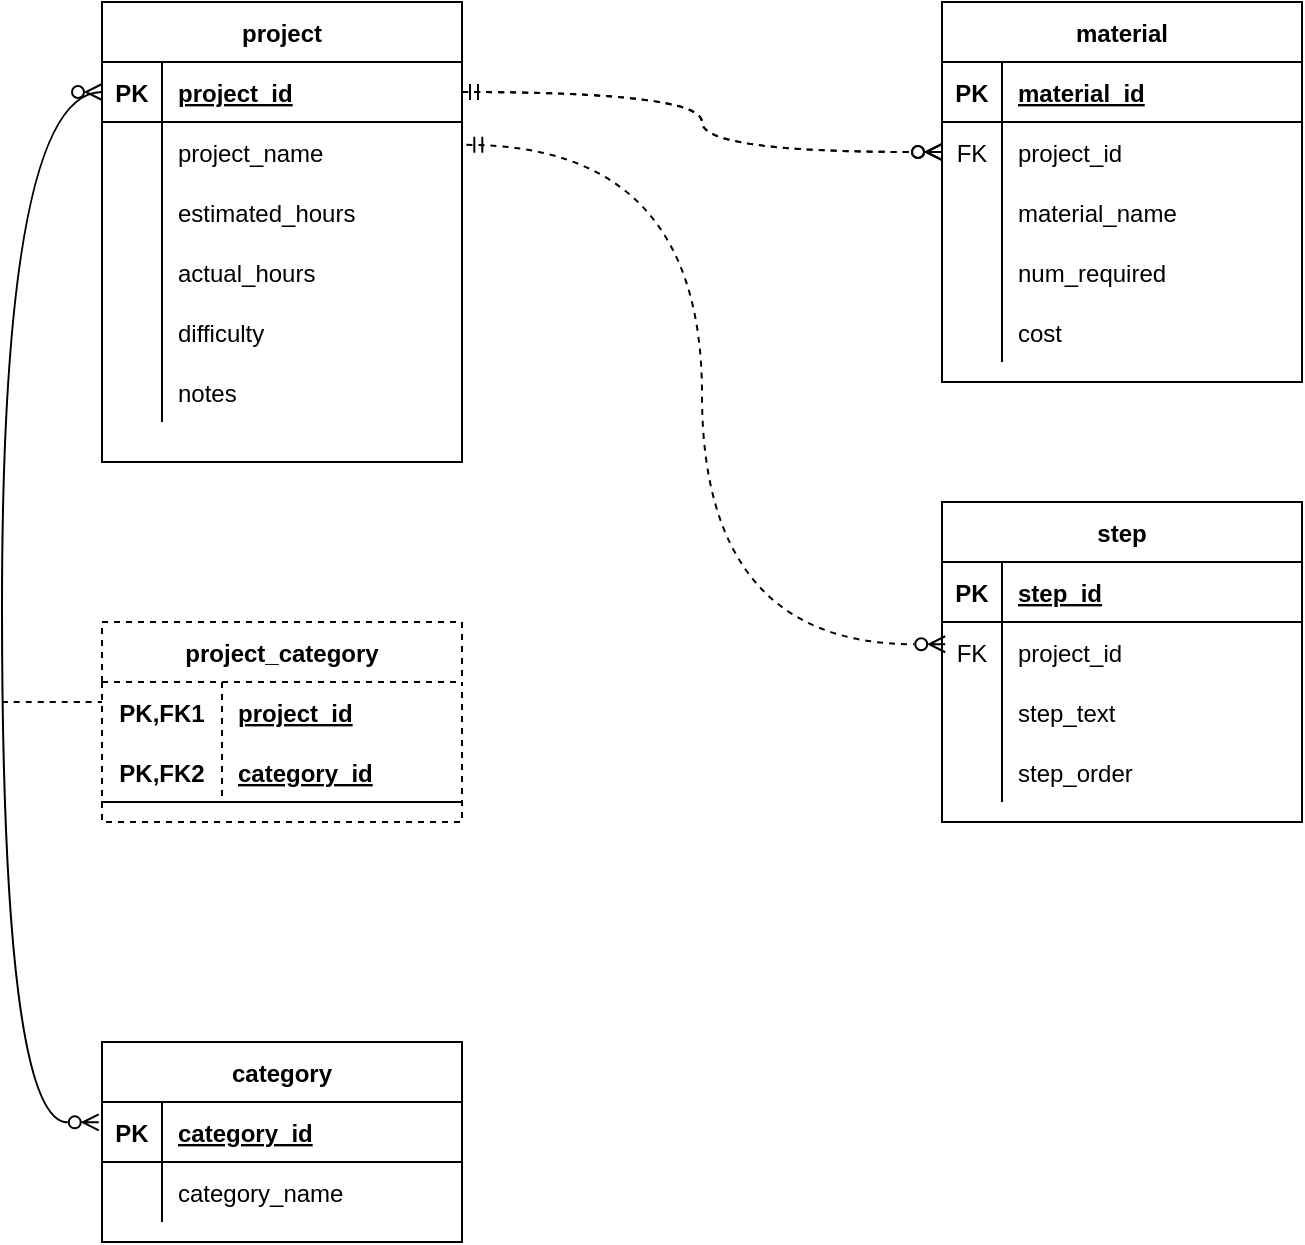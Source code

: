 <mxfile version="20.2.3" type="device"><diagram id="2Ak-21_m5lhYbchWJXw1" name="Page-1"><mxGraphModel dx="1422" dy="857" grid="1" gridSize="10" guides="1" tooltips="1" connect="1" arrows="1" fold="1" page="1" pageScale="1" pageWidth="850" pageHeight="1100" math="0" shadow="0"><root><mxCell id="0"/><mxCell id="1" parent="0"/><mxCell id="CdQo_GN06Nt2BwW2y24X-1" value="project" style="shape=table;startSize=30;container=1;collapsible=1;childLayout=tableLayout;fixedRows=1;rowLines=0;fontStyle=1;align=center;resizeLast=1;" parent="1" vertex="1"><mxGeometry x="110" y="50" width="180" height="230" as="geometry"/></mxCell><mxCell id="CdQo_GN06Nt2BwW2y24X-2" value="" style="shape=tableRow;horizontal=0;startSize=0;swimlaneHead=0;swimlaneBody=0;fillColor=none;collapsible=0;dropTarget=0;points=[[0,0.5],[1,0.5]];portConstraint=eastwest;top=0;left=0;right=0;bottom=1;" parent="CdQo_GN06Nt2BwW2y24X-1" vertex="1"><mxGeometry y="30" width="180" height="30" as="geometry"/></mxCell><mxCell id="CdQo_GN06Nt2BwW2y24X-3" value="PK" style="shape=partialRectangle;connectable=0;fillColor=none;top=0;left=0;bottom=0;right=0;fontStyle=1;overflow=hidden;" parent="CdQo_GN06Nt2BwW2y24X-2" vertex="1"><mxGeometry width="30" height="30" as="geometry"><mxRectangle width="30" height="30" as="alternateBounds"/></mxGeometry></mxCell><mxCell id="CdQo_GN06Nt2BwW2y24X-4" value="project_id" style="shape=partialRectangle;connectable=0;fillColor=none;top=0;left=0;bottom=0;right=0;align=left;spacingLeft=6;fontStyle=5;overflow=hidden;" parent="CdQo_GN06Nt2BwW2y24X-2" vertex="1"><mxGeometry x="30" width="150" height="30" as="geometry"><mxRectangle width="150" height="30" as="alternateBounds"/></mxGeometry></mxCell><mxCell id="CdQo_GN06Nt2BwW2y24X-5" value="" style="shape=tableRow;horizontal=0;startSize=0;swimlaneHead=0;swimlaneBody=0;fillColor=none;collapsible=0;dropTarget=0;points=[[0,0.5],[1,0.5]];portConstraint=eastwest;top=0;left=0;right=0;bottom=0;" parent="CdQo_GN06Nt2BwW2y24X-1" vertex="1"><mxGeometry y="60" width="180" height="30" as="geometry"/></mxCell><mxCell id="CdQo_GN06Nt2BwW2y24X-6" value="" style="shape=partialRectangle;connectable=0;fillColor=none;top=0;left=0;bottom=0;right=0;editable=1;overflow=hidden;" parent="CdQo_GN06Nt2BwW2y24X-5" vertex="1"><mxGeometry width="30" height="30" as="geometry"><mxRectangle width="30" height="30" as="alternateBounds"/></mxGeometry></mxCell><mxCell id="CdQo_GN06Nt2BwW2y24X-7" value="project_name" style="shape=partialRectangle;connectable=0;fillColor=none;top=0;left=0;bottom=0;right=0;align=left;spacingLeft=6;overflow=hidden;" parent="CdQo_GN06Nt2BwW2y24X-5" vertex="1"><mxGeometry x="30" width="150" height="30" as="geometry"><mxRectangle width="150" height="30" as="alternateBounds"/></mxGeometry></mxCell><mxCell id="CdQo_GN06Nt2BwW2y24X-8" value="" style="shape=tableRow;horizontal=0;startSize=0;swimlaneHead=0;swimlaneBody=0;fillColor=none;collapsible=0;dropTarget=0;points=[[0,0.5],[1,0.5]];portConstraint=eastwest;top=0;left=0;right=0;bottom=0;" parent="CdQo_GN06Nt2BwW2y24X-1" vertex="1"><mxGeometry y="90" width="180" height="30" as="geometry"/></mxCell><mxCell id="CdQo_GN06Nt2BwW2y24X-9" value="" style="shape=partialRectangle;connectable=0;fillColor=none;top=0;left=0;bottom=0;right=0;editable=1;overflow=hidden;" parent="CdQo_GN06Nt2BwW2y24X-8" vertex="1"><mxGeometry width="30" height="30" as="geometry"><mxRectangle width="30" height="30" as="alternateBounds"/></mxGeometry></mxCell><mxCell id="CdQo_GN06Nt2BwW2y24X-10" value="estimated_hours" style="shape=partialRectangle;connectable=0;fillColor=none;top=0;left=0;bottom=0;right=0;align=left;spacingLeft=6;overflow=hidden;" parent="CdQo_GN06Nt2BwW2y24X-8" vertex="1"><mxGeometry x="30" width="150" height="30" as="geometry"><mxRectangle width="150" height="30" as="alternateBounds"/></mxGeometry></mxCell><mxCell id="CdQo_GN06Nt2BwW2y24X-11" value="" style="shape=tableRow;horizontal=0;startSize=0;swimlaneHead=0;swimlaneBody=0;fillColor=none;collapsible=0;dropTarget=0;points=[[0,0.5],[1,0.5]];portConstraint=eastwest;top=0;left=0;right=0;bottom=0;" parent="CdQo_GN06Nt2BwW2y24X-1" vertex="1"><mxGeometry y="120" width="180" height="30" as="geometry"/></mxCell><mxCell id="CdQo_GN06Nt2BwW2y24X-12" value="" style="shape=partialRectangle;connectable=0;fillColor=none;top=0;left=0;bottom=0;right=0;editable=1;overflow=hidden;" parent="CdQo_GN06Nt2BwW2y24X-11" vertex="1"><mxGeometry width="30" height="30" as="geometry"><mxRectangle width="30" height="30" as="alternateBounds"/></mxGeometry></mxCell><mxCell id="CdQo_GN06Nt2BwW2y24X-13" value="actual_hours" style="shape=partialRectangle;connectable=0;fillColor=none;top=0;left=0;bottom=0;right=0;align=left;spacingLeft=6;overflow=hidden;" parent="CdQo_GN06Nt2BwW2y24X-11" vertex="1"><mxGeometry x="30" width="150" height="30" as="geometry"><mxRectangle width="150" height="30" as="alternateBounds"/></mxGeometry></mxCell><mxCell id="CdQo_GN06Nt2BwW2y24X-17" style="shape=tableRow;horizontal=0;startSize=0;swimlaneHead=0;swimlaneBody=0;fillColor=none;collapsible=0;dropTarget=0;points=[[0,0.5],[1,0.5]];portConstraint=eastwest;top=0;left=0;right=0;bottom=0;" parent="CdQo_GN06Nt2BwW2y24X-1" vertex="1"><mxGeometry y="150" width="180" height="30" as="geometry"/></mxCell><mxCell id="CdQo_GN06Nt2BwW2y24X-18" style="shape=partialRectangle;connectable=0;fillColor=none;top=0;left=0;bottom=0;right=0;editable=1;overflow=hidden;" parent="CdQo_GN06Nt2BwW2y24X-17" vertex="1"><mxGeometry width="30" height="30" as="geometry"><mxRectangle width="30" height="30" as="alternateBounds"/></mxGeometry></mxCell><mxCell id="CdQo_GN06Nt2BwW2y24X-19" value="difficulty" style="shape=partialRectangle;connectable=0;fillColor=none;top=0;left=0;bottom=0;right=0;align=left;spacingLeft=6;overflow=hidden;" parent="CdQo_GN06Nt2BwW2y24X-17" vertex="1"><mxGeometry x="30" width="150" height="30" as="geometry"><mxRectangle width="150" height="30" as="alternateBounds"/></mxGeometry></mxCell><mxCell id="CdQo_GN06Nt2BwW2y24X-14" style="shape=tableRow;horizontal=0;startSize=0;swimlaneHead=0;swimlaneBody=0;fillColor=none;collapsible=0;dropTarget=0;points=[[0,0.5],[1,0.5]];portConstraint=eastwest;top=0;left=0;right=0;bottom=0;" parent="CdQo_GN06Nt2BwW2y24X-1" vertex="1"><mxGeometry y="180" width="180" height="30" as="geometry"/></mxCell><mxCell id="CdQo_GN06Nt2BwW2y24X-15" style="shape=partialRectangle;connectable=0;fillColor=none;top=0;left=0;bottom=0;right=0;editable=1;overflow=hidden;" parent="CdQo_GN06Nt2BwW2y24X-14" vertex="1"><mxGeometry width="30" height="30" as="geometry"><mxRectangle width="30" height="30" as="alternateBounds"/></mxGeometry></mxCell><mxCell id="CdQo_GN06Nt2BwW2y24X-16" value="notes" style="shape=partialRectangle;connectable=0;fillColor=none;top=0;left=0;bottom=0;right=0;align=left;spacingLeft=6;overflow=hidden;" parent="CdQo_GN06Nt2BwW2y24X-14" vertex="1"><mxGeometry x="30" width="150" height="30" as="geometry"><mxRectangle width="150" height="30" as="alternateBounds"/></mxGeometry></mxCell><mxCell id="CdQo_GN06Nt2BwW2y24X-20" value="material" style="shape=table;startSize=30;container=1;collapsible=1;childLayout=tableLayout;fixedRows=1;rowLines=0;fontStyle=1;align=center;resizeLast=1;" parent="1" vertex="1"><mxGeometry x="530" y="50" width="180" height="190" as="geometry"/></mxCell><mxCell id="CdQo_GN06Nt2BwW2y24X-21" value="" style="shape=tableRow;horizontal=0;startSize=0;swimlaneHead=0;swimlaneBody=0;fillColor=none;collapsible=0;dropTarget=0;points=[[0,0.5],[1,0.5]];portConstraint=eastwest;top=0;left=0;right=0;bottom=1;" parent="CdQo_GN06Nt2BwW2y24X-20" vertex="1"><mxGeometry y="30" width="180" height="30" as="geometry"/></mxCell><mxCell id="CdQo_GN06Nt2BwW2y24X-22" value="PK" style="shape=partialRectangle;connectable=0;fillColor=none;top=0;left=0;bottom=0;right=0;fontStyle=1;overflow=hidden;" parent="CdQo_GN06Nt2BwW2y24X-21" vertex="1"><mxGeometry width="30" height="30" as="geometry"><mxRectangle width="30" height="30" as="alternateBounds"/></mxGeometry></mxCell><mxCell id="CdQo_GN06Nt2BwW2y24X-23" value="material_id" style="shape=partialRectangle;connectable=0;fillColor=none;top=0;left=0;bottom=0;right=0;align=left;spacingLeft=6;fontStyle=5;overflow=hidden;" parent="CdQo_GN06Nt2BwW2y24X-21" vertex="1"><mxGeometry x="30" width="150" height="30" as="geometry"><mxRectangle width="150" height="30" as="alternateBounds"/></mxGeometry></mxCell><mxCell id="CdQo_GN06Nt2BwW2y24X-24" value="" style="shape=tableRow;horizontal=0;startSize=0;swimlaneHead=0;swimlaneBody=0;fillColor=none;collapsible=0;dropTarget=0;points=[[0,0.5],[1,0.5]];portConstraint=eastwest;top=0;left=0;right=0;bottom=0;" parent="CdQo_GN06Nt2BwW2y24X-20" vertex="1"><mxGeometry y="60" width="180" height="30" as="geometry"/></mxCell><mxCell id="CdQo_GN06Nt2BwW2y24X-25" value="FK" style="shape=partialRectangle;connectable=0;fillColor=none;top=0;left=0;bottom=0;right=0;editable=1;overflow=hidden;" parent="CdQo_GN06Nt2BwW2y24X-24" vertex="1"><mxGeometry width="30" height="30" as="geometry"><mxRectangle width="30" height="30" as="alternateBounds"/></mxGeometry></mxCell><mxCell id="CdQo_GN06Nt2BwW2y24X-26" value="project_id" style="shape=partialRectangle;connectable=0;fillColor=none;top=0;left=0;bottom=0;right=0;align=left;spacingLeft=6;overflow=hidden;" parent="CdQo_GN06Nt2BwW2y24X-24" vertex="1"><mxGeometry x="30" width="150" height="30" as="geometry"><mxRectangle width="150" height="30" as="alternateBounds"/></mxGeometry></mxCell><mxCell id="CdQo_GN06Nt2BwW2y24X-27" value="" style="shape=tableRow;horizontal=0;startSize=0;swimlaneHead=0;swimlaneBody=0;fillColor=none;collapsible=0;dropTarget=0;points=[[0,0.5],[1,0.5]];portConstraint=eastwest;top=0;left=0;right=0;bottom=0;" parent="CdQo_GN06Nt2BwW2y24X-20" vertex="1"><mxGeometry y="90" width="180" height="30" as="geometry"/></mxCell><mxCell id="CdQo_GN06Nt2BwW2y24X-28" value="" style="shape=partialRectangle;connectable=0;fillColor=none;top=0;left=0;bottom=0;right=0;editable=1;overflow=hidden;" parent="CdQo_GN06Nt2BwW2y24X-27" vertex="1"><mxGeometry width="30" height="30" as="geometry"><mxRectangle width="30" height="30" as="alternateBounds"/></mxGeometry></mxCell><mxCell id="CdQo_GN06Nt2BwW2y24X-29" value="material_name" style="shape=partialRectangle;connectable=0;fillColor=none;top=0;left=0;bottom=0;right=0;align=left;spacingLeft=6;overflow=hidden;" parent="CdQo_GN06Nt2BwW2y24X-27" vertex="1"><mxGeometry x="30" width="150" height="30" as="geometry"><mxRectangle width="150" height="30" as="alternateBounds"/></mxGeometry></mxCell><mxCell id="CdQo_GN06Nt2BwW2y24X-30" value="" style="shape=tableRow;horizontal=0;startSize=0;swimlaneHead=0;swimlaneBody=0;fillColor=none;collapsible=0;dropTarget=0;points=[[0,0.5],[1,0.5]];portConstraint=eastwest;top=0;left=0;right=0;bottom=0;" parent="CdQo_GN06Nt2BwW2y24X-20" vertex="1"><mxGeometry y="120" width="180" height="30" as="geometry"/></mxCell><mxCell id="CdQo_GN06Nt2BwW2y24X-31" value="" style="shape=partialRectangle;connectable=0;fillColor=none;top=0;left=0;bottom=0;right=0;editable=1;overflow=hidden;" parent="CdQo_GN06Nt2BwW2y24X-30" vertex="1"><mxGeometry width="30" height="30" as="geometry"><mxRectangle width="30" height="30" as="alternateBounds"/></mxGeometry></mxCell><mxCell id="CdQo_GN06Nt2BwW2y24X-32" value="num_required" style="shape=partialRectangle;connectable=0;fillColor=none;top=0;left=0;bottom=0;right=0;align=left;spacingLeft=6;overflow=hidden;" parent="CdQo_GN06Nt2BwW2y24X-30" vertex="1"><mxGeometry x="30" width="150" height="30" as="geometry"><mxRectangle width="150" height="30" as="alternateBounds"/></mxGeometry></mxCell><mxCell id="CdQo_GN06Nt2BwW2y24X-33" style="shape=tableRow;horizontal=0;startSize=0;swimlaneHead=0;swimlaneBody=0;fillColor=none;collapsible=0;dropTarget=0;points=[[0,0.5],[1,0.5]];portConstraint=eastwest;top=0;left=0;right=0;bottom=0;" parent="CdQo_GN06Nt2BwW2y24X-20" vertex="1"><mxGeometry y="150" width="180" height="30" as="geometry"/></mxCell><mxCell id="CdQo_GN06Nt2BwW2y24X-34" style="shape=partialRectangle;connectable=0;fillColor=none;top=0;left=0;bottom=0;right=0;editable=1;overflow=hidden;" parent="CdQo_GN06Nt2BwW2y24X-33" vertex="1"><mxGeometry width="30" height="30" as="geometry"><mxRectangle width="30" height="30" as="alternateBounds"/></mxGeometry></mxCell><mxCell id="CdQo_GN06Nt2BwW2y24X-35" value="cost" style="shape=partialRectangle;connectable=0;fillColor=none;top=0;left=0;bottom=0;right=0;align=left;spacingLeft=6;overflow=hidden;" parent="CdQo_GN06Nt2BwW2y24X-33" vertex="1"><mxGeometry x="30" width="150" height="30" as="geometry"><mxRectangle width="150" height="30" as="alternateBounds"/></mxGeometry></mxCell><mxCell id="CdQo_GN06Nt2BwW2y24X-36" value="step" style="shape=table;startSize=30;container=1;collapsible=1;childLayout=tableLayout;fixedRows=1;rowLines=0;fontStyle=1;align=center;resizeLast=1;" parent="1" vertex="1"><mxGeometry x="530" y="300" width="180" height="160" as="geometry"/></mxCell><mxCell id="CdQo_GN06Nt2BwW2y24X-37" value="" style="shape=tableRow;horizontal=0;startSize=0;swimlaneHead=0;swimlaneBody=0;fillColor=none;collapsible=0;dropTarget=0;points=[[0,0.5],[1,0.5]];portConstraint=eastwest;top=0;left=0;right=0;bottom=1;" parent="CdQo_GN06Nt2BwW2y24X-36" vertex="1"><mxGeometry y="30" width="180" height="30" as="geometry"/></mxCell><mxCell id="CdQo_GN06Nt2BwW2y24X-38" value="PK" style="shape=partialRectangle;connectable=0;fillColor=none;top=0;left=0;bottom=0;right=0;fontStyle=1;overflow=hidden;" parent="CdQo_GN06Nt2BwW2y24X-37" vertex="1"><mxGeometry width="30" height="30" as="geometry"><mxRectangle width="30" height="30" as="alternateBounds"/></mxGeometry></mxCell><mxCell id="CdQo_GN06Nt2BwW2y24X-39" value="step_id" style="shape=partialRectangle;connectable=0;fillColor=none;top=0;left=0;bottom=0;right=0;align=left;spacingLeft=6;fontStyle=5;overflow=hidden;" parent="CdQo_GN06Nt2BwW2y24X-37" vertex="1"><mxGeometry x="30" width="150" height="30" as="geometry"><mxRectangle width="150" height="30" as="alternateBounds"/></mxGeometry></mxCell><mxCell id="CdQo_GN06Nt2BwW2y24X-40" value="" style="shape=tableRow;horizontal=0;startSize=0;swimlaneHead=0;swimlaneBody=0;fillColor=none;collapsible=0;dropTarget=0;points=[[0,0.5],[1,0.5]];portConstraint=eastwest;top=0;left=0;right=0;bottom=0;" parent="CdQo_GN06Nt2BwW2y24X-36" vertex="1"><mxGeometry y="60" width="180" height="30" as="geometry"/></mxCell><mxCell id="CdQo_GN06Nt2BwW2y24X-41" value="FK" style="shape=partialRectangle;connectable=0;fillColor=none;top=0;left=0;bottom=0;right=0;editable=1;overflow=hidden;" parent="CdQo_GN06Nt2BwW2y24X-40" vertex="1"><mxGeometry width="30" height="30" as="geometry"><mxRectangle width="30" height="30" as="alternateBounds"/></mxGeometry></mxCell><mxCell id="CdQo_GN06Nt2BwW2y24X-42" value="project_id" style="shape=partialRectangle;connectable=0;fillColor=none;top=0;left=0;bottom=0;right=0;align=left;spacingLeft=6;overflow=hidden;" parent="CdQo_GN06Nt2BwW2y24X-40" vertex="1"><mxGeometry x="30" width="150" height="30" as="geometry"><mxRectangle width="150" height="30" as="alternateBounds"/></mxGeometry></mxCell><mxCell id="CdQo_GN06Nt2BwW2y24X-43" value="" style="shape=tableRow;horizontal=0;startSize=0;swimlaneHead=0;swimlaneBody=0;fillColor=none;collapsible=0;dropTarget=0;points=[[0,0.5],[1,0.5]];portConstraint=eastwest;top=0;left=0;right=0;bottom=0;" parent="CdQo_GN06Nt2BwW2y24X-36" vertex="1"><mxGeometry y="90" width="180" height="30" as="geometry"/></mxCell><mxCell id="CdQo_GN06Nt2BwW2y24X-44" value="" style="shape=partialRectangle;connectable=0;fillColor=none;top=0;left=0;bottom=0;right=0;editable=1;overflow=hidden;" parent="CdQo_GN06Nt2BwW2y24X-43" vertex="1"><mxGeometry width="30" height="30" as="geometry"><mxRectangle width="30" height="30" as="alternateBounds"/></mxGeometry></mxCell><mxCell id="CdQo_GN06Nt2BwW2y24X-45" value="step_text" style="shape=partialRectangle;connectable=0;fillColor=none;top=0;left=0;bottom=0;right=0;align=left;spacingLeft=6;overflow=hidden;" parent="CdQo_GN06Nt2BwW2y24X-43" vertex="1"><mxGeometry x="30" width="150" height="30" as="geometry"><mxRectangle width="150" height="30" as="alternateBounds"/></mxGeometry></mxCell><mxCell id="CdQo_GN06Nt2BwW2y24X-46" value="" style="shape=tableRow;horizontal=0;startSize=0;swimlaneHead=0;swimlaneBody=0;fillColor=none;collapsible=0;dropTarget=0;points=[[0,0.5],[1,0.5]];portConstraint=eastwest;top=0;left=0;right=0;bottom=0;" parent="CdQo_GN06Nt2BwW2y24X-36" vertex="1"><mxGeometry y="120" width="180" height="30" as="geometry"/></mxCell><mxCell id="CdQo_GN06Nt2BwW2y24X-47" value="" style="shape=partialRectangle;connectable=0;fillColor=none;top=0;left=0;bottom=0;right=0;editable=1;overflow=hidden;" parent="CdQo_GN06Nt2BwW2y24X-46" vertex="1"><mxGeometry width="30" height="30" as="geometry"><mxRectangle width="30" height="30" as="alternateBounds"/></mxGeometry></mxCell><mxCell id="CdQo_GN06Nt2BwW2y24X-48" value="step_order" style="shape=partialRectangle;connectable=0;fillColor=none;top=0;left=0;bottom=0;right=0;align=left;spacingLeft=6;overflow=hidden;" parent="CdQo_GN06Nt2BwW2y24X-46" vertex="1"><mxGeometry x="30" width="150" height="30" as="geometry"><mxRectangle width="150" height="30" as="alternateBounds"/></mxGeometry></mxCell><mxCell id="CdQo_GN06Nt2BwW2y24X-49" value="category" style="shape=table;startSize=30;container=1;collapsible=1;childLayout=tableLayout;fixedRows=1;rowLines=0;fontStyle=1;align=center;resizeLast=1;" parent="1" vertex="1"><mxGeometry x="110" y="570" width="180" height="100" as="geometry"/></mxCell><mxCell id="CdQo_GN06Nt2BwW2y24X-50" value="" style="shape=tableRow;horizontal=0;startSize=0;swimlaneHead=0;swimlaneBody=0;fillColor=none;collapsible=0;dropTarget=0;points=[[0,0.5],[1,0.5]];portConstraint=eastwest;top=0;left=0;right=0;bottom=1;" parent="CdQo_GN06Nt2BwW2y24X-49" vertex="1"><mxGeometry y="30" width="180" height="30" as="geometry"/></mxCell><mxCell id="CdQo_GN06Nt2BwW2y24X-51" value="PK" style="shape=partialRectangle;connectable=0;fillColor=none;top=0;left=0;bottom=0;right=0;fontStyle=1;overflow=hidden;" parent="CdQo_GN06Nt2BwW2y24X-50" vertex="1"><mxGeometry width="30" height="30" as="geometry"><mxRectangle width="30" height="30" as="alternateBounds"/></mxGeometry></mxCell><mxCell id="CdQo_GN06Nt2BwW2y24X-52" value="category_id" style="shape=partialRectangle;connectable=0;fillColor=none;top=0;left=0;bottom=0;right=0;align=left;spacingLeft=6;fontStyle=5;overflow=hidden;" parent="CdQo_GN06Nt2BwW2y24X-50" vertex="1"><mxGeometry x="30" width="150" height="30" as="geometry"><mxRectangle width="150" height="30" as="alternateBounds"/></mxGeometry></mxCell><mxCell id="CdQo_GN06Nt2BwW2y24X-53" value="" style="shape=tableRow;horizontal=0;startSize=0;swimlaneHead=0;swimlaneBody=0;fillColor=none;collapsible=0;dropTarget=0;points=[[0,0.5],[1,0.5]];portConstraint=eastwest;top=0;left=0;right=0;bottom=0;" parent="CdQo_GN06Nt2BwW2y24X-49" vertex="1"><mxGeometry y="60" width="180" height="30" as="geometry"/></mxCell><mxCell id="CdQo_GN06Nt2BwW2y24X-54" value="" style="shape=partialRectangle;connectable=0;fillColor=none;top=0;left=0;bottom=0;right=0;editable=1;overflow=hidden;" parent="CdQo_GN06Nt2BwW2y24X-53" vertex="1"><mxGeometry width="30" height="30" as="geometry"><mxRectangle width="30" height="30" as="alternateBounds"/></mxGeometry></mxCell><mxCell id="CdQo_GN06Nt2BwW2y24X-55" value="category_name" style="shape=partialRectangle;connectable=0;fillColor=none;top=0;left=0;bottom=0;right=0;align=left;spacingLeft=6;overflow=hidden;" parent="CdQo_GN06Nt2BwW2y24X-53" vertex="1"><mxGeometry x="30" width="150" height="30" as="geometry"><mxRectangle width="150" height="30" as="alternateBounds"/></mxGeometry></mxCell><mxCell id="CdQo_GN06Nt2BwW2y24X-62" value="project_category" style="shape=table;startSize=30;container=1;collapsible=1;childLayout=tableLayout;fixedRows=1;rowLines=0;fontStyle=1;align=center;resizeLast=1;dashed=1;" parent="1" vertex="1"><mxGeometry x="110" y="360" width="180" height="100" as="geometry"/></mxCell><mxCell id="CdQo_GN06Nt2BwW2y24X-63" value="" style="shape=tableRow;horizontal=0;startSize=0;swimlaneHead=0;swimlaneBody=0;fillColor=none;collapsible=0;dropTarget=0;points=[[0,0.5],[1,0.5]];portConstraint=eastwest;top=0;left=0;right=0;bottom=0;" parent="CdQo_GN06Nt2BwW2y24X-62" vertex="1"><mxGeometry y="30" width="180" height="30" as="geometry"/></mxCell><mxCell id="CdQo_GN06Nt2BwW2y24X-64" value="PK,FK1" style="shape=partialRectangle;connectable=0;fillColor=none;top=0;left=0;bottom=0;right=0;fontStyle=1;overflow=hidden;" parent="CdQo_GN06Nt2BwW2y24X-63" vertex="1"><mxGeometry width="60" height="30" as="geometry"><mxRectangle width="60" height="30" as="alternateBounds"/></mxGeometry></mxCell><mxCell id="CdQo_GN06Nt2BwW2y24X-65" value="project_id" style="shape=partialRectangle;connectable=0;fillColor=none;top=0;left=0;bottom=0;right=0;align=left;spacingLeft=6;fontStyle=5;overflow=hidden;" parent="CdQo_GN06Nt2BwW2y24X-63" vertex="1"><mxGeometry x="60" width="120" height="30" as="geometry"><mxRectangle width="120" height="30" as="alternateBounds"/></mxGeometry></mxCell><mxCell id="CdQo_GN06Nt2BwW2y24X-66" value="" style="shape=tableRow;horizontal=0;startSize=0;swimlaneHead=0;swimlaneBody=0;fillColor=none;collapsible=0;dropTarget=0;points=[[0,0.5],[1,0.5]];portConstraint=eastwest;top=0;left=0;right=0;bottom=1;" parent="CdQo_GN06Nt2BwW2y24X-62" vertex="1"><mxGeometry y="60" width="180" height="30" as="geometry"/></mxCell><mxCell id="CdQo_GN06Nt2BwW2y24X-67" value="PK,FK2" style="shape=partialRectangle;connectable=0;fillColor=none;top=0;left=0;bottom=0;right=0;fontStyle=1;overflow=hidden;" parent="CdQo_GN06Nt2BwW2y24X-66" vertex="1"><mxGeometry width="60" height="30" as="geometry"><mxRectangle width="60" height="30" as="alternateBounds"/></mxGeometry></mxCell><mxCell id="CdQo_GN06Nt2BwW2y24X-68" value="category_id" style="shape=partialRectangle;connectable=0;fillColor=none;top=0;left=0;bottom=0;right=0;align=left;spacingLeft=6;fontStyle=5;overflow=hidden;" parent="CdQo_GN06Nt2BwW2y24X-66" vertex="1"><mxGeometry x="60" width="120" height="30" as="geometry"><mxRectangle width="120" height="30" as="alternateBounds"/></mxGeometry></mxCell><mxCell id="CdQo_GN06Nt2BwW2y24X-83" value="" style="edgeStyle=orthogonalEdgeStyle;fontSize=12;html=1;endArrow=ERzeroToMany;endFill=1;rounded=0;curved=1;entryX=0;entryY=0.5;entryDx=0;entryDy=0;exitX=-0.009;exitY=0.339;exitDx=0;exitDy=0;exitPerimeter=0;startArrow=ERzeroToMany;startFill=0;" parent="1" source="CdQo_GN06Nt2BwW2y24X-50" target="CdQo_GN06Nt2BwW2y24X-2" edge="1"><mxGeometry width="100" height="100" relative="1" as="geometry"><mxPoint y="460" as="sourcePoint"/><mxPoint x="100" y="360" as="targetPoint"/><Array as="points"><mxPoint x="60" y="610"/><mxPoint x="60" y="95"/></Array></mxGeometry></mxCell><mxCell id="CdQo_GN06Nt2BwW2y24X-84" value="" style="endArrow=none;html=1;rounded=0;curved=1;dashed=1;" parent="1" edge="1"><mxGeometry relative="1" as="geometry"><mxPoint x="60" y="400" as="sourcePoint"/><mxPoint x="110" y="400" as="targetPoint"/></mxGeometry></mxCell><mxCell id="CdQo_GN06Nt2BwW2y24X-87" value="" style="endArrow=ERzeroToMany;html=1;rounded=0;dashed=1;curved=1;startArrow=ERmandOne;startFill=0;endFill=0;edgeStyle=orthogonalEdgeStyle;exitX=1;exitY=0.5;exitDx=0;exitDy=0;entryX=0;entryY=0.5;entryDx=0;entryDy=0;" parent="1" source="CdQo_GN06Nt2BwW2y24X-2" target="CdQo_GN06Nt2BwW2y24X-24" edge="1"><mxGeometry relative="1" as="geometry"><mxPoint x="330" y="110" as="sourcePoint"/><mxPoint x="500" y="110" as="targetPoint"/><Array as="points"><mxPoint x="410" y="95"/><mxPoint x="410" y="125"/></Array></mxGeometry></mxCell><mxCell id="CdQo_GN06Nt2BwW2y24X-88" value="" style="endArrow=ERzeroToMany;html=1;rounded=0;dashed=1;curved=1;startArrow=ERmandOne;startFill=0;endFill=0;edgeStyle=orthogonalEdgeStyle;exitX=1.012;exitY=0.381;exitDx=0;exitDy=0;entryX=0.009;entryY=0.371;entryDx=0;entryDy=0;entryPerimeter=0;exitPerimeter=0;" parent="1" source="CdQo_GN06Nt2BwW2y24X-5" target="CdQo_GN06Nt2BwW2y24X-40" edge="1"><mxGeometry relative="1" as="geometry"><mxPoint x="290" y="190" as="sourcePoint"/><mxPoint x="530" y="220" as="targetPoint"/></mxGeometry></mxCell><mxCell id="CdQo_GN06Nt2BwW2y24X-89" value="" style="endArrow=ERzeroToMany;html=1;rounded=0;dashed=1;curved=1;startArrow=ERmandOne;startFill=0;endFill=0;edgeStyle=orthogonalEdgeStyle;exitX=1;exitY=0.5;exitDx=0;exitDy=0;entryX=0;entryY=0.5;entryDx=0;entryDy=0;" parent="1" source="CdQo_GN06Nt2BwW2y24X-2" target="CdQo_GN06Nt2BwW2y24X-24" edge="1"><mxGeometry relative="1" as="geometry"><mxPoint x="290" y="95" as="sourcePoint"/><mxPoint x="530" y="125" as="targetPoint"/><Array as="points"><mxPoint x="410" y="95"/><mxPoint x="410" y="125"/></Array></mxGeometry></mxCell></root></mxGraphModel></diagram></mxfile>